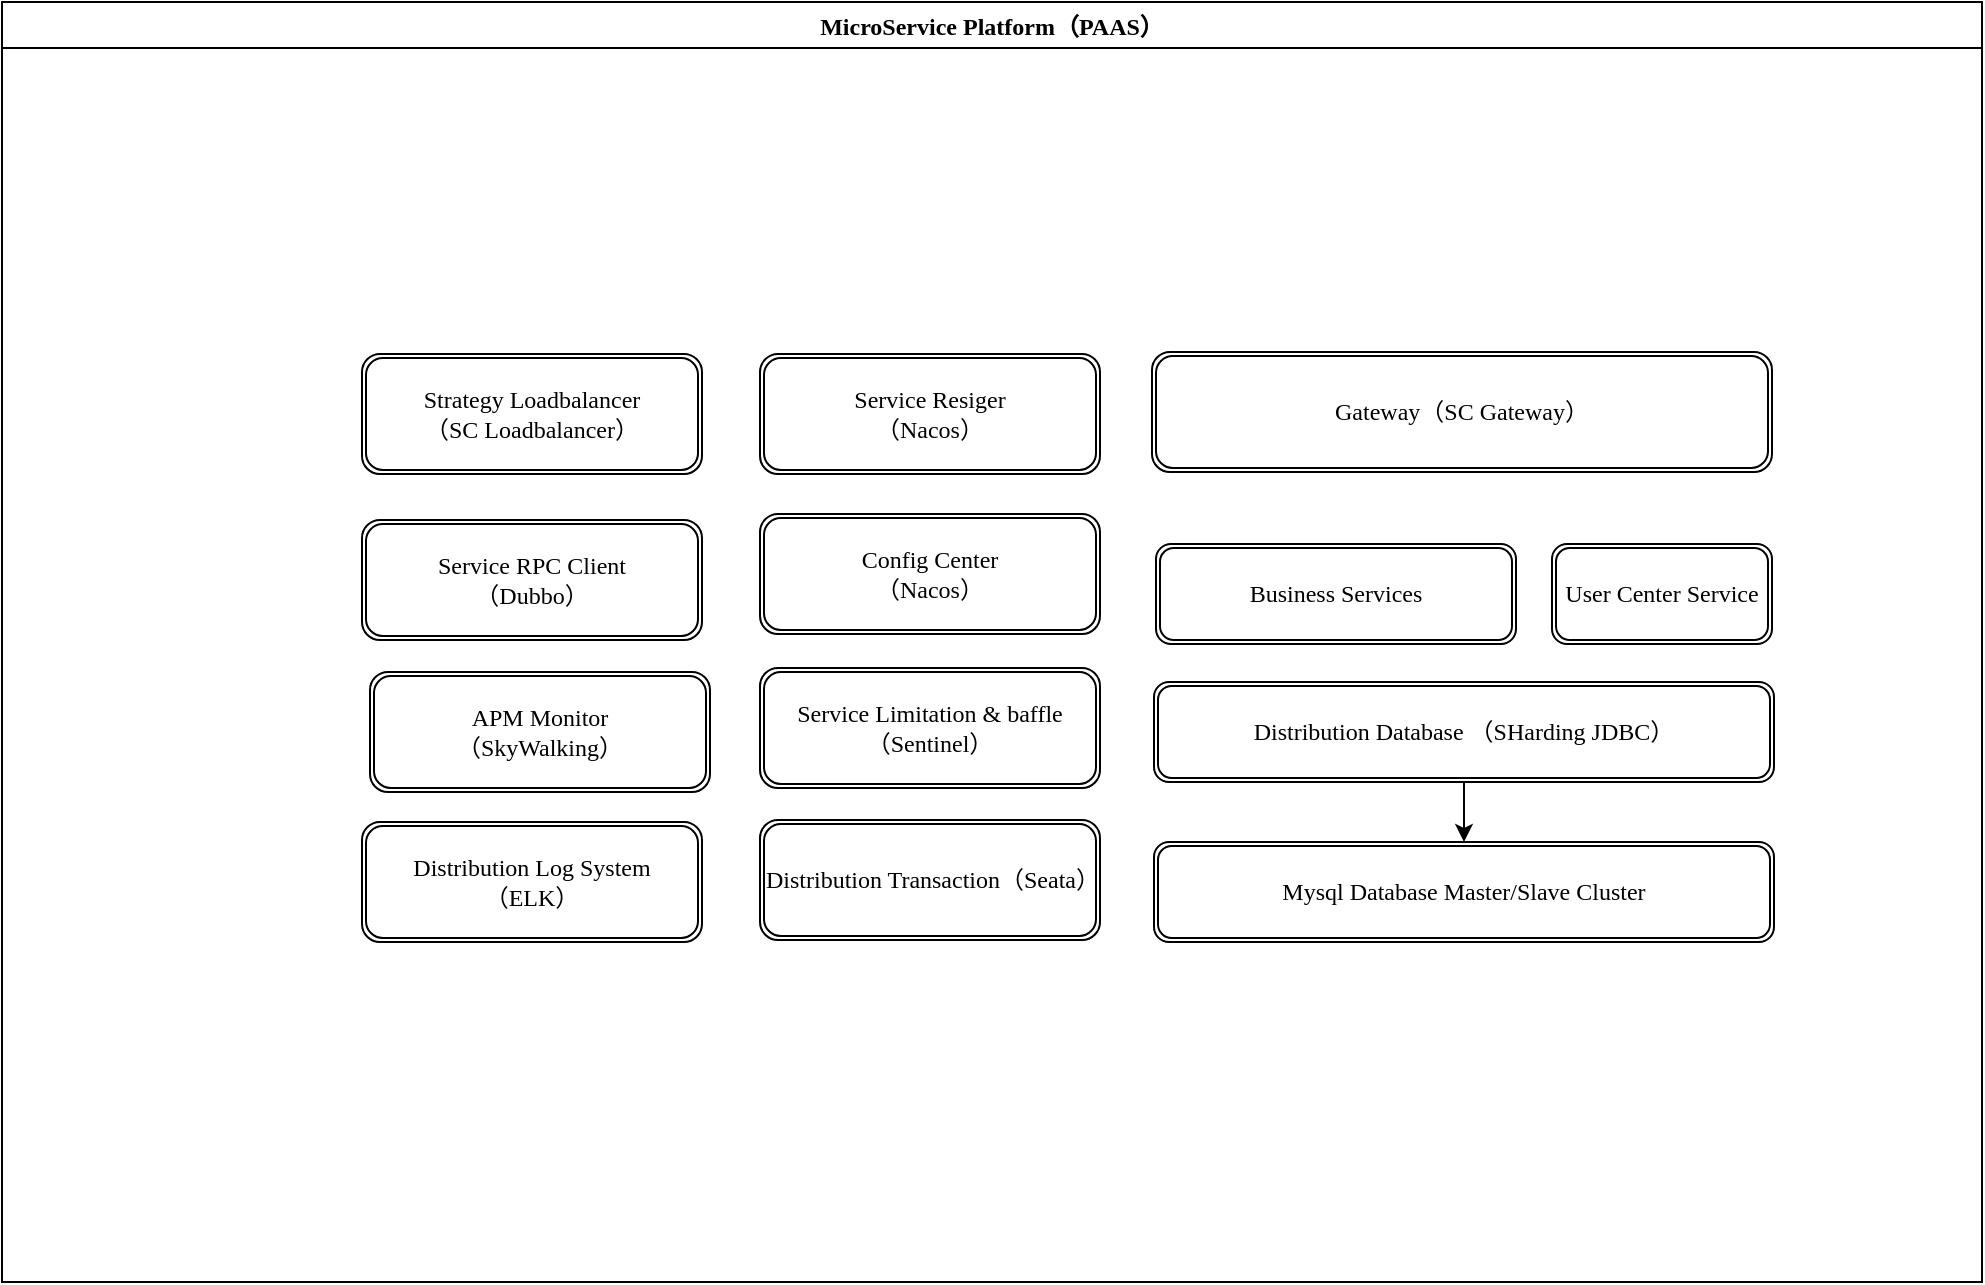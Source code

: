 <mxfile version="17.2.4" type="github">
  <diagram id="eaCFjg7BmeMbXCxSYOaL" name="第 1 页">
    <mxGraphModel dx="1422" dy="762" grid="1" gridSize="10" guides="1" tooltips="1" connect="1" arrows="1" fold="1" page="1" pageScale="1" pageWidth="3300" pageHeight="2339" math="0" shadow="0">
      <root>
        <mxCell id="0" />
        <mxCell id="1" parent="0" />
        <mxCell id="rt1KR4czZhUFX1XvC9Yj-83" value="MicroService Platform（PAAS）" style="swimlane;rounded=0;glass=0;labelBorderColor=none;fontFamily=Comic Sans MS;" vertex="1" parent="1">
          <mxGeometry x="77" y="90" width="990" height="640" as="geometry" />
        </mxCell>
        <mxCell id="rt1KR4czZhUFX1XvC9Yj-84" value="Gateway（SC Gateway）" style="shape=ext;double=1;rounded=1;whiteSpace=wrap;html=1;glass=0;labelBorderColor=none;fontFamily=Comic Sans MS;" vertex="1" parent="rt1KR4czZhUFX1XvC9Yj-83">
          <mxGeometry x="575" y="175" width="310" height="60" as="geometry" />
        </mxCell>
        <mxCell id="rt1KR4czZhUFX1XvC9Yj-85" value="User Center Service" style="shape=ext;double=1;rounded=1;whiteSpace=wrap;html=1;glass=0;labelBorderColor=none;fontFamily=Comic Sans MS;" vertex="1" parent="rt1KR4czZhUFX1XvC9Yj-83">
          <mxGeometry x="775" y="271" width="110" height="50" as="geometry" />
        </mxCell>
        <mxCell id="rt1KR4czZhUFX1XvC9Yj-92" value="" style="edgeStyle=orthogonalEdgeStyle;rounded=0;sketch=0;orthogonalLoop=1;jettySize=auto;html=1;labelBorderColor=none;fontFamily=Comic Sans MS;" edge="1" parent="rt1KR4czZhUFX1XvC9Yj-83" source="rt1KR4czZhUFX1XvC9Yj-89" target="rt1KR4czZhUFX1XvC9Yj-91">
          <mxGeometry relative="1" as="geometry" />
        </mxCell>
        <mxCell id="rt1KR4czZhUFX1XvC9Yj-89" value="Distribution Database （SHarding JDBC）" style="shape=ext;double=1;rounded=1;whiteSpace=wrap;html=1;glass=0;labelBorderColor=none;fontFamily=Comic Sans MS;" vertex="1" parent="rt1KR4czZhUFX1XvC9Yj-83">
          <mxGeometry x="576" y="340" width="310" height="50" as="geometry" />
        </mxCell>
        <mxCell id="rt1KR4czZhUFX1XvC9Yj-91" value="Mysql Database Master/Slave Cluster" style="shape=ext;double=1;rounded=1;whiteSpace=wrap;html=1;glass=0;labelBorderColor=none;fontFamily=Comic Sans MS;" vertex="1" parent="rt1KR4czZhUFX1XvC9Yj-83">
          <mxGeometry x="576" y="420" width="310" height="50" as="geometry" />
        </mxCell>
        <mxCell id="rt1KR4czZhUFX1XvC9Yj-93" value="Service Resiger&lt;br&gt;（Nacos）" style="shape=ext;double=1;rounded=1;whiteSpace=wrap;html=1;glass=0;labelBorderColor=none;fontFamily=Comic Sans MS;" vertex="1" parent="rt1KR4czZhUFX1XvC9Yj-83">
          <mxGeometry x="379" y="176" width="170" height="60" as="geometry" />
        </mxCell>
        <mxCell id="rt1KR4czZhUFX1XvC9Yj-94" value="Config Center&lt;br&gt;（Nacos）" style="shape=ext;double=1;rounded=1;whiteSpace=wrap;html=1;glass=0;labelBorderColor=none;fontFamily=Comic Sans MS;" vertex="1" parent="rt1KR4czZhUFX1XvC9Yj-83">
          <mxGeometry x="379" y="256" width="170" height="60" as="geometry" />
        </mxCell>
        <mxCell id="rt1KR4czZhUFX1XvC9Yj-96" value="Service&amp;nbsp;Limitation &amp;amp; baffle&lt;br&gt;（Sentinel）" style="shape=ext;double=1;rounded=1;whiteSpace=wrap;html=1;glass=0;labelBorderColor=none;fontFamily=Comic Sans MS;" vertex="1" parent="rt1KR4czZhUFX1XvC9Yj-83">
          <mxGeometry x="379" y="333" width="170" height="60" as="geometry" />
        </mxCell>
        <mxCell id="rt1KR4czZhUFX1XvC9Yj-98" value="Distribution Transaction（Seata）" style="shape=ext;double=1;rounded=1;whiteSpace=wrap;html=1;glass=0;labelBorderColor=none;fontFamily=Comic Sans MS;" vertex="1" parent="rt1KR4czZhUFX1XvC9Yj-83">
          <mxGeometry x="379" y="409" width="170" height="60" as="geometry" />
        </mxCell>
        <mxCell id="rt1KR4czZhUFX1XvC9Yj-104" value="Strategy Loadbalancer&lt;br&gt;（SC Loadbalancer）" style="shape=ext;double=1;rounded=1;whiteSpace=wrap;html=1;glass=0;labelBorderColor=none;fontFamily=Comic Sans MS;" vertex="1" parent="rt1KR4czZhUFX1XvC9Yj-83">
          <mxGeometry x="180" y="176" width="170" height="60" as="geometry" />
        </mxCell>
        <mxCell id="rt1KR4czZhUFX1XvC9Yj-106" value="Service RPC Client&lt;br&gt;（Dubbo）" style="shape=ext;double=1;rounded=1;whiteSpace=wrap;html=1;glass=0;labelBorderColor=none;fontFamily=Comic Sans MS;" vertex="1" parent="rt1KR4czZhUFX1XvC9Yj-83">
          <mxGeometry x="180" y="259" width="170" height="60" as="geometry" />
        </mxCell>
        <mxCell id="rt1KR4czZhUFX1XvC9Yj-109" value="Distribution Log System&lt;br&gt;（ELK）" style="shape=ext;double=1;rounded=1;whiteSpace=wrap;html=1;glass=0;labelBorderColor=none;fontFamily=Comic Sans MS;" vertex="1" parent="rt1KR4czZhUFX1XvC9Yj-83">
          <mxGeometry x="180" y="410" width="170" height="60" as="geometry" />
        </mxCell>
        <mxCell id="rt1KR4czZhUFX1XvC9Yj-111" value="Business Services" style="shape=ext;double=1;rounded=1;whiteSpace=wrap;html=1;glass=0;labelBorderColor=none;fontFamily=Comic Sans MS;" vertex="1" parent="rt1KR4czZhUFX1XvC9Yj-83">
          <mxGeometry x="577" y="271" width="180" height="50" as="geometry" />
        </mxCell>
        <mxCell id="rt1KR4czZhUFX1XvC9Yj-108" value="APM Monitor&lt;br&gt;（SkyWalking）" style="shape=ext;double=1;rounded=1;whiteSpace=wrap;html=1;glass=0;labelBorderColor=none;fontFamily=Comic Sans MS;" vertex="1" parent="1">
          <mxGeometry x="261" y="425" width="170" height="60" as="geometry" />
        </mxCell>
      </root>
    </mxGraphModel>
  </diagram>
</mxfile>
